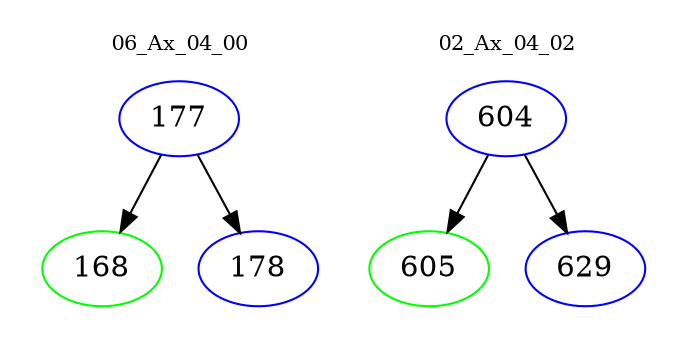 digraph{
subgraph cluster_0 {
color = white
label = "06_Ax_04_00";
fontsize=10;
T0_177 [label="177", color="blue"]
T0_177 -> T0_168 [color="black"]
T0_168 [label="168", color="green"]
T0_177 -> T0_178 [color="black"]
T0_178 [label="178", color="blue"]
}
subgraph cluster_1 {
color = white
label = "02_Ax_04_02";
fontsize=10;
T1_604 [label="604", color="blue"]
T1_604 -> T1_605 [color="black"]
T1_605 [label="605", color="green"]
T1_604 -> T1_629 [color="black"]
T1_629 [label="629", color="blue"]
}
}
